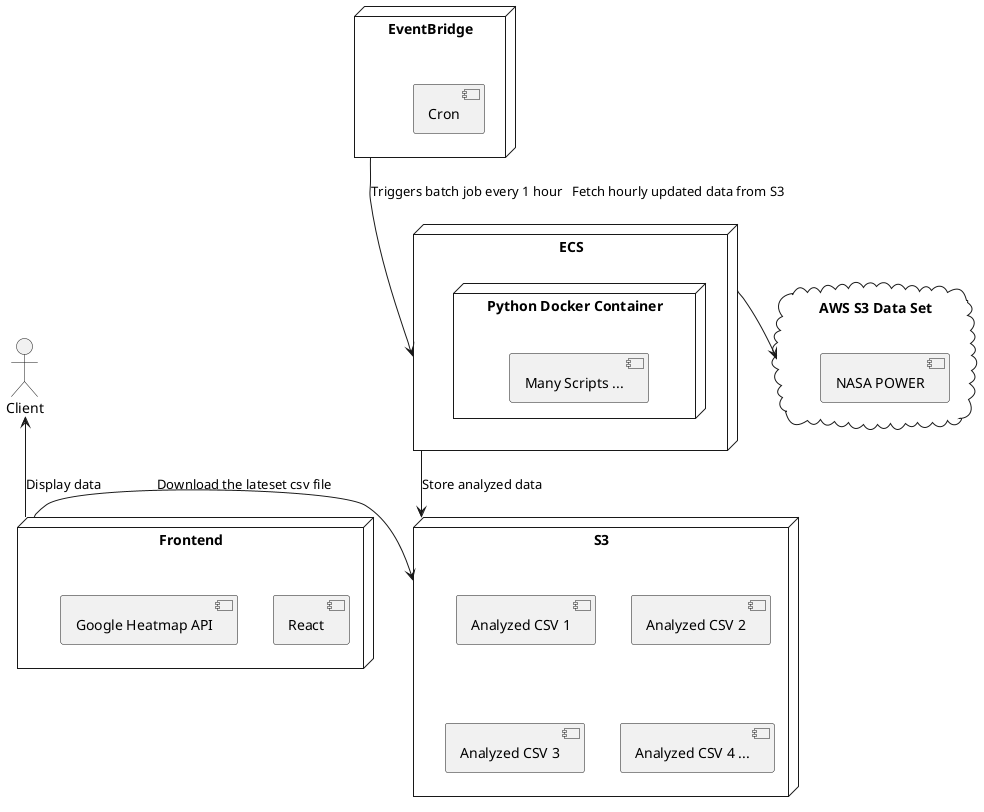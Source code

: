 @startuml diagram

node EventBridge{
    [Cron]
}

node ECS{
    node "Python Docker Container"{
        [Many Scripts ...]
    }
}

cloud "AWS S3 Data Set" as S3{
    [NASA POWER]
}

node Frontend{
    [React]
    [Google Heatmap API]
}

node S3 as DB{
    [Analyzed CSV 1]
    [Analyzed CSV 2]
    [Analyzed CSV 3]
    [Analyzed CSV 4 ...]
}

actor Client

EventBridge-down->ECS: Triggers batch job every 1 hour
ECS-right->S3: Fetch hourly updated data from S3
ECS-down->DB: Store analyzed data
Frontend-right->DB: Download the lateset csv file
Frontend-up->Client: Display data

@enduml